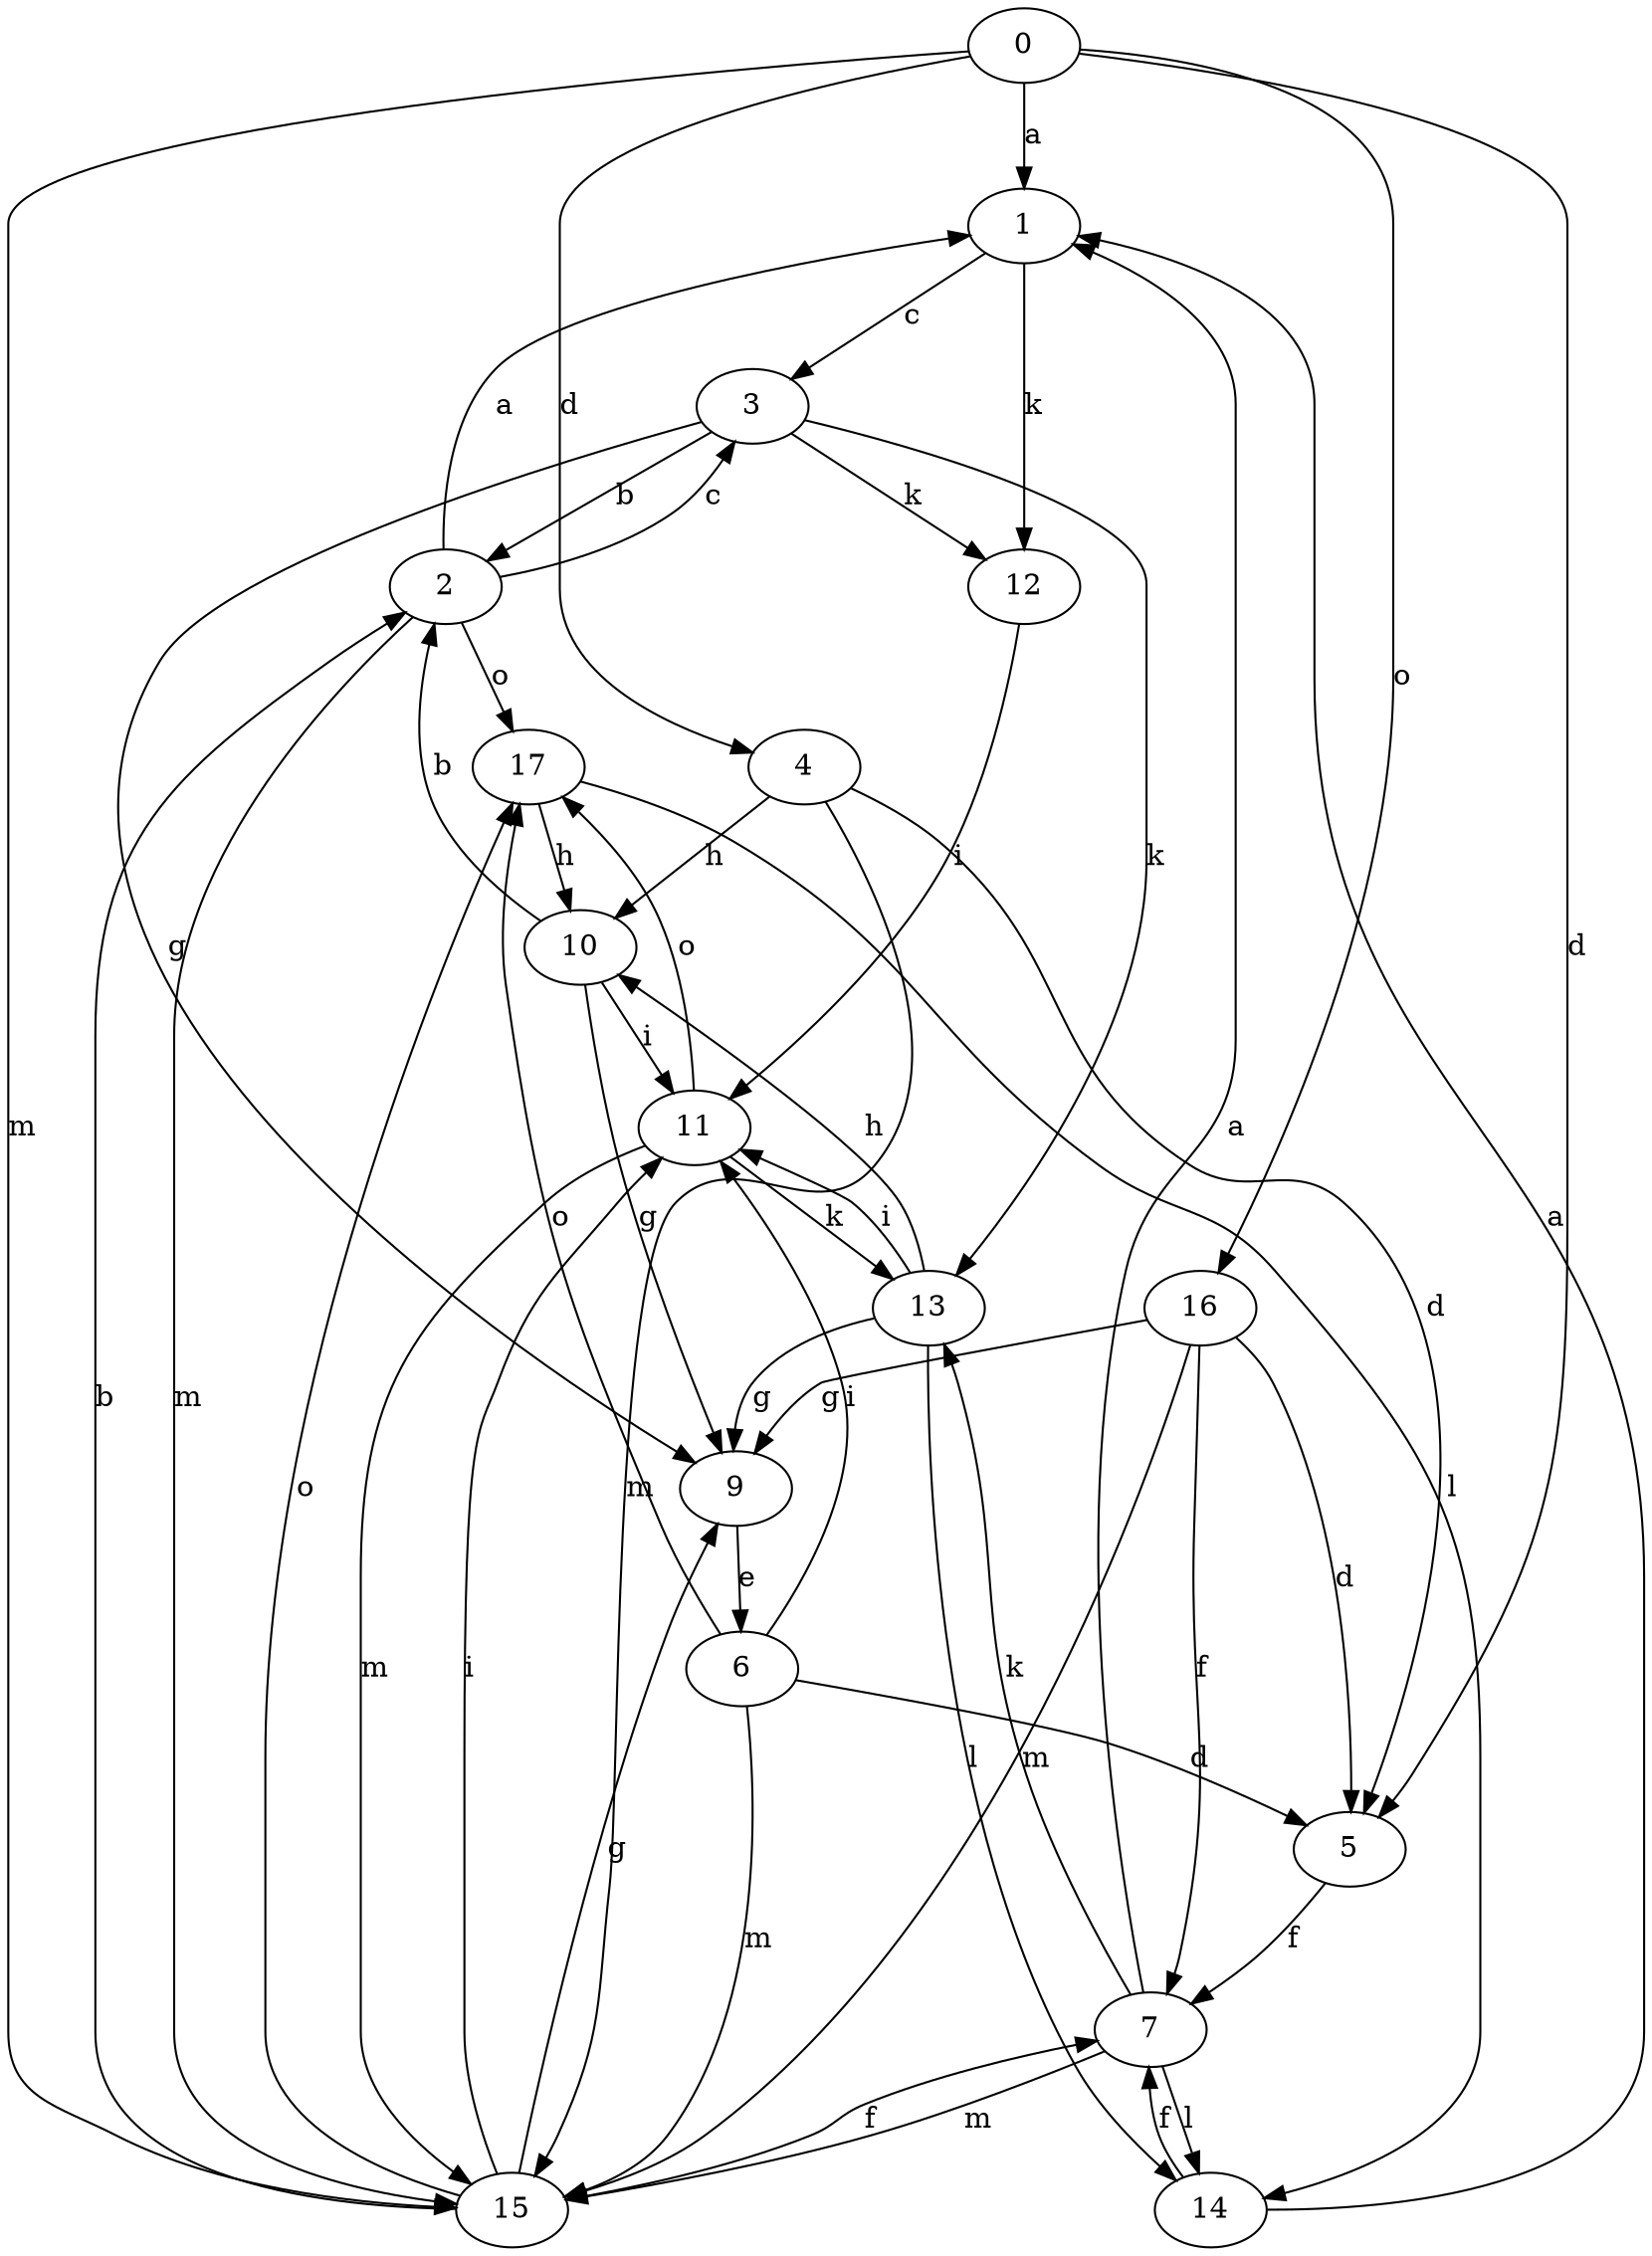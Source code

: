 strict digraph  {
0;
1;
2;
3;
4;
5;
6;
7;
9;
10;
11;
12;
13;
14;
15;
16;
17;
0 -> 1  [label=a];
0 -> 4  [label=d];
0 -> 5  [label=d];
0 -> 15  [label=m];
0 -> 16  [label=o];
1 -> 3  [label=c];
1 -> 12  [label=k];
2 -> 1  [label=a];
2 -> 3  [label=c];
2 -> 15  [label=m];
2 -> 17  [label=o];
3 -> 2  [label=b];
3 -> 9  [label=g];
3 -> 12  [label=k];
3 -> 13  [label=k];
4 -> 5  [label=d];
4 -> 10  [label=h];
4 -> 15  [label=m];
5 -> 7  [label=f];
6 -> 5  [label=d];
6 -> 11  [label=i];
6 -> 15  [label=m];
6 -> 17  [label=o];
7 -> 1  [label=a];
7 -> 13  [label=k];
7 -> 14  [label=l];
7 -> 15  [label=m];
9 -> 6  [label=e];
10 -> 2  [label=b];
10 -> 9  [label=g];
10 -> 11  [label=i];
11 -> 13  [label=k];
11 -> 15  [label=m];
11 -> 17  [label=o];
12 -> 11  [label=i];
13 -> 9  [label=g];
13 -> 10  [label=h];
13 -> 11  [label=i];
13 -> 14  [label=l];
14 -> 1  [label=a];
14 -> 7  [label=f];
15 -> 2  [label=b];
15 -> 7  [label=f];
15 -> 9  [label=g];
15 -> 11  [label=i];
15 -> 17  [label=o];
16 -> 5  [label=d];
16 -> 7  [label=f];
16 -> 9  [label=g];
16 -> 15  [label=m];
17 -> 10  [label=h];
17 -> 14  [label=l];
}
